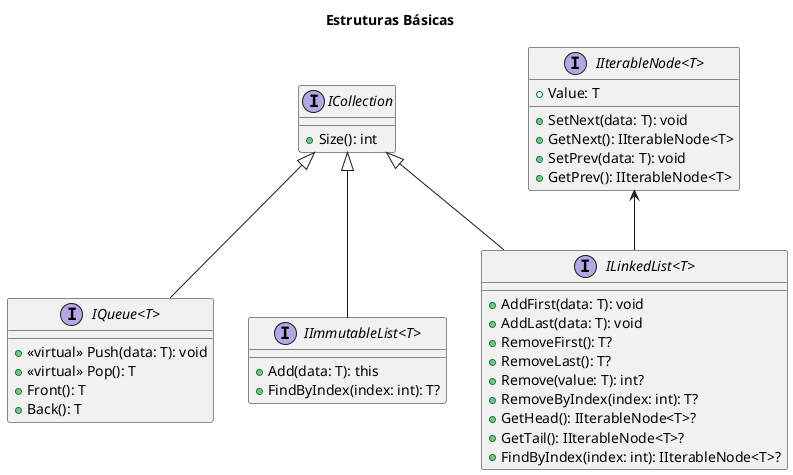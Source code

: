 @startuml DataStructures

title Estruturas Básicas

interface ICollection {
  + Size(): int
}

ICollection <|-- "IQueue<T>"
interface "IQueue<T>" {
  + <<virtual>> Push(data: T): void
  + <<virtual>> Pop(): T
  + Front(): T
  + Back(): T
}

interface "IIterableNode<T>" {
  + Value: T
  + SetNext(data: T): void
  + GetNext(): IIterableNode<T>
  + SetPrev(data: T): void
  + GetPrev(): IIterableNode<T>
}


ICollection <|-- "ILinkedList<T>"
"IIterableNode<T>" <-- "ILinkedList<T>"
interface "ILinkedList<T>" {
  + AddFirst(data: T): void
  + AddLast(data: T): void
  + RemoveFirst(): T?
  + RemoveLast(): T?
  + Remove(value: T): int?
  + RemoveByIndex(index: int): T?
  + GetHead(): IIterableNode<T>?
  + GetTail(): IIterableNode<T>?
  + FindByIndex(index: int): IIterableNode<T>?
}

ICollection <|-- "IImmutableList<T>"
interface "IImmutableList<T>" {
  + Add(data: T): this
  + FindByIndex(index: int): T?
}

@end